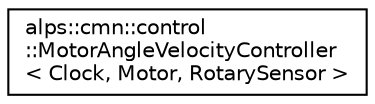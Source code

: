 digraph "クラス階層図"
{
 // LATEX_PDF_SIZE
  edge [fontname="Helvetica",fontsize="10",labelfontname="Helvetica",labelfontsize="10"];
  node [fontname="Helvetica",fontsize="10",shape=record];
  rankdir="LR";
  Node0 [label="alps::cmn::control\l::MotorAngleVelocityController\l\< Clock, Motor, RotarySensor \>",height=0.2,width=0.4,color="black", fillcolor="white", style="filled",URL="$classalps_1_1cmn_1_1control_1_1_motor_angle_velocity_controller.html",tooltip="回転センサー付きモーターの角度と速度を制御するクラス"];
}
